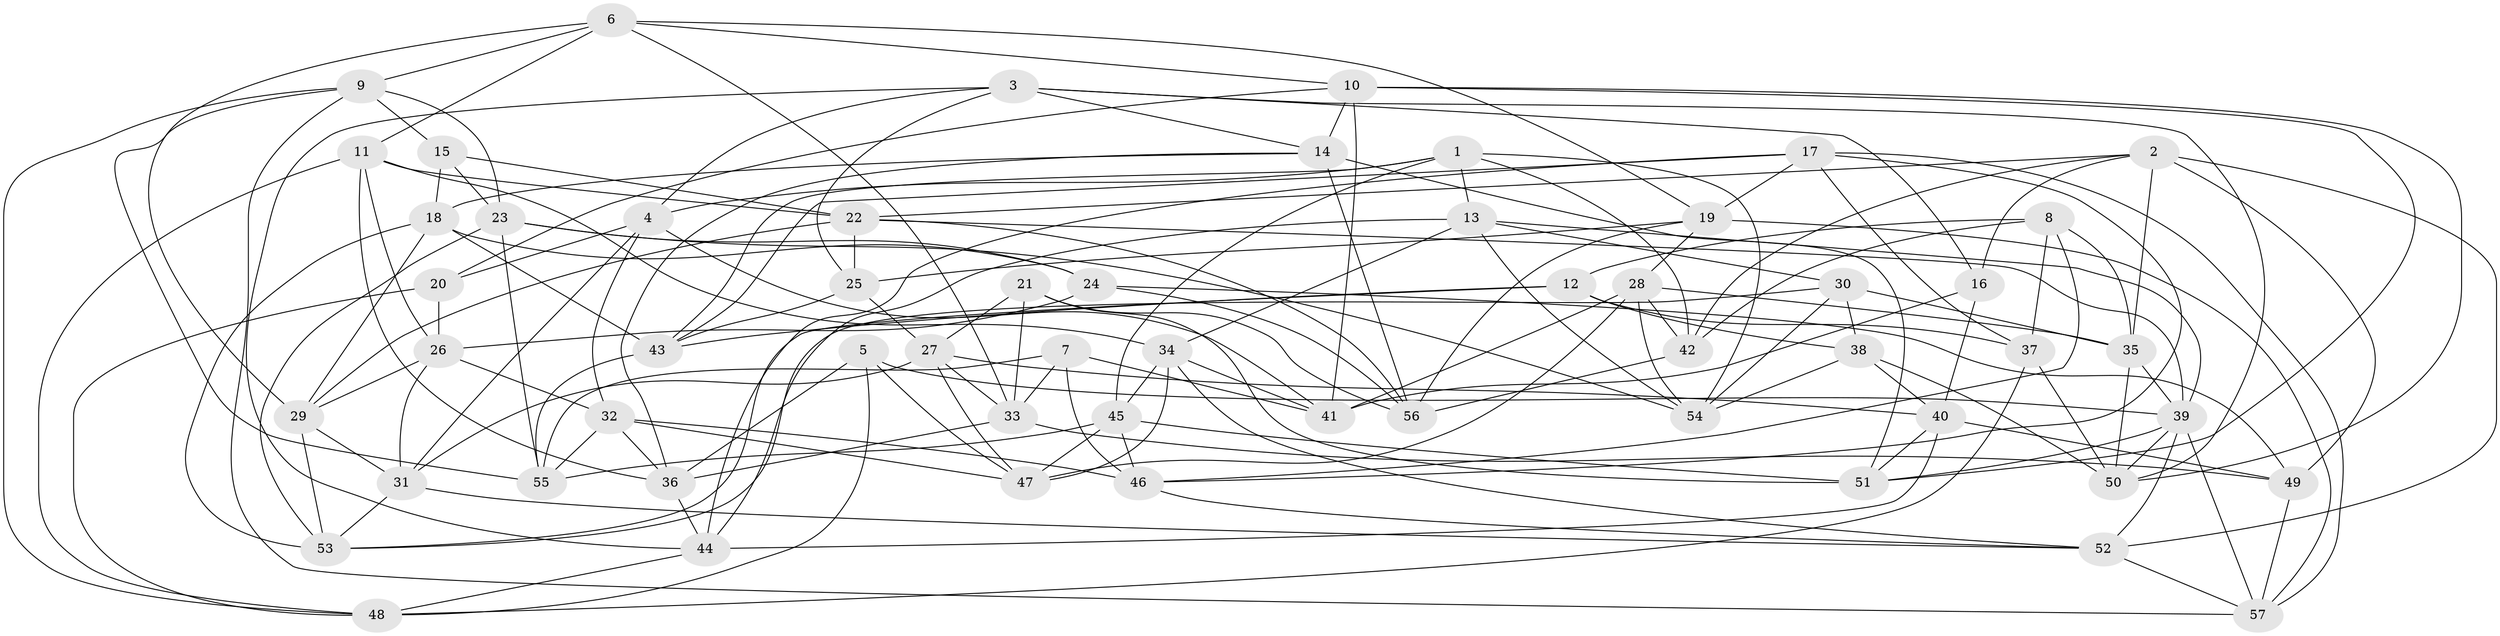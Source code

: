 // original degree distribution, {4: 1.0}
// Generated by graph-tools (version 1.1) at 2025/50/03/09/25 03:50:49]
// undirected, 57 vertices, 162 edges
graph export_dot {
graph [start="1"]
  node [color=gray90,style=filled];
  1;
  2;
  3;
  4;
  5;
  6;
  7;
  8;
  9;
  10;
  11;
  12;
  13;
  14;
  15;
  16;
  17;
  18;
  19;
  20;
  21;
  22;
  23;
  24;
  25;
  26;
  27;
  28;
  29;
  30;
  31;
  32;
  33;
  34;
  35;
  36;
  37;
  38;
  39;
  40;
  41;
  42;
  43;
  44;
  45;
  46;
  47;
  48;
  49;
  50;
  51;
  52;
  53;
  54;
  55;
  56;
  57;
  1 -- 4 [weight=1.0];
  1 -- 13 [weight=1.0];
  1 -- 42 [weight=1.0];
  1 -- 43 [weight=1.0];
  1 -- 45 [weight=1.0];
  1 -- 54 [weight=1.0];
  2 -- 16 [weight=1.0];
  2 -- 22 [weight=1.0];
  2 -- 35 [weight=1.0];
  2 -- 42 [weight=1.0];
  2 -- 49 [weight=1.0];
  2 -- 52 [weight=1.0];
  3 -- 4 [weight=1.0];
  3 -- 14 [weight=1.0];
  3 -- 16 [weight=1.0];
  3 -- 25 [weight=1.0];
  3 -- 44 [weight=1.0];
  3 -- 50 [weight=1.0];
  4 -- 20 [weight=1.0];
  4 -- 31 [weight=1.0];
  4 -- 32 [weight=1.0];
  4 -- 41 [weight=1.0];
  5 -- 36 [weight=1.0];
  5 -- 39 [weight=1.0];
  5 -- 47 [weight=1.0];
  5 -- 48 [weight=1.0];
  6 -- 9 [weight=1.0];
  6 -- 10 [weight=1.0];
  6 -- 11 [weight=1.0];
  6 -- 19 [weight=1.0];
  6 -- 29 [weight=1.0];
  6 -- 33 [weight=1.0];
  7 -- 33 [weight=1.0];
  7 -- 41 [weight=1.0];
  7 -- 46 [weight=1.0];
  7 -- 55 [weight=1.0];
  8 -- 12 [weight=1.0];
  8 -- 35 [weight=1.0];
  8 -- 37 [weight=1.0];
  8 -- 42 [weight=2.0];
  8 -- 46 [weight=1.0];
  9 -- 15 [weight=1.0];
  9 -- 23 [weight=1.0];
  9 -- 48 [weight=1.0];
  9 -- 55 [weight=1.0];
  9 -- 57 [weight=1.0];
  10 -- 14 [weight=1.0];
  10 -- 20 [weight=1.0];
  10 -- 41 [weight=1.0];
  10 -- 50 [weight=1.0];
  10 -- 51 [weight=1.0];
  11 -- 22 [weight=1.0];
  11 -- 26 [weight=1.0];
  11 -- 34 [weight=1.0];
  11 -- 36 [weight=1.0];
  11 -- 48 [weight=1.0];
  12 -- 37 [weight=2.0];
  12 -- 38 [weight=1.0];
  12 -- 43 [weight=1.0];
  12 -- 53 [weight=1.0];
  13 -- 30 [weight=1.0];
  13 -- 34 [weight=1.0];
  13 -- 39 [weight=1.0];
  13 -- 44 [weight=1.0];
  13 -- 54 [weight=1.0];
  14 -- 18 [weight=1.0];
  14 -- 36 [weight=1.0];
  14 -- 51 [weight=1.0];
  14 -- 56 [weight=1.0];
  15 -- 18 [weight=1.0];
  15 -- 22 [weight=1.0];
  15 -- 23 [weight=1.0];
  16 -- 40 [weight=1.0];
  16 -- 41 [weight=1.0];
  17 -- 19 [weight=1.0];
  17 -- 37 [weight=1.0];
  17 -- 43 [weight=1.0];
  17 -- 44 [weight=1.0];
  17 -- 46 [weight=1.0];
  17 -- 57 [weight=1.0];
  18 -- 24 [weight=1.0];
  18 -- 29 [weight=1.0];
  18 -- 43 [weight=1.0];
  18 -- 53 [weight=1.0];
  19 -- 25 [weight=1.0];
  19 -- 28 [weight=1.0];
  19 -- 56 [weight=1.0];
  19 -- 57 [weight=1.0];
  20 -- 26 [weight=1.0];
  20 -- 48 [weight=1.0];
  21 -- 27 [weight=1.0];
  21 -- 33 [weight=1.0];
  21 -- 51 [weight=1.0];
  21 -- 56 [weight=1.0];
  22 -- 25 [weight=2.0];
  22 -- 29 [weight=1.0];
  22 -- 39 [weight=1.0];
  22 -- 56 [weight=1.0];
  23 -- 24 [weight=1.0];
  23 -- 53 [weight=1.0];
  23 -- 54 [weight=1.0];
  23 -- 55 [weight=1.0];
  24 -- 26 [weight=1.0];
  24 -- 49 [weight=2.0];
  24 -- 56 [weight=1.0];
  25 -- 27 [weight=1.0];
  25 -- 43 [weight=1.0];
  26 -- 29 [weight=1.0];
  26 -- 31 [weight=1.0];
  26 -- 32 [weight=1.0];
  27 -- 31 [weight=1.0];
  27 -- 33 [weight=1.0];
  27 -- 40 [weight=1.0];
  27 -- 47 [weight=1.0];
  28 -- 35 [weight=1.0];
  28 -- 41 [weight=1.0];
  28 -- 42 [weight=1.0];
  28 -- 47 [weight=1.0];
  28 -- 54 [weight=1.0];
  29 -- 31 [weight=1.0];
  29 -- 53 [weight=1.0];
  30 -- 35 [weight=1.0];
  30 -- 38 [weight=2.0];
  30 -- 53 [weight=1.0];
  30 -- 54 [weight=1.0];
  31 -- 52 [weight=1.0];
  31 -- 53 [weight=1.0];
  32 -- 36 [weight=1.0];
  32 -- 46 [weight=1.0];
  32 -- 47 [weight=1.0];
  32 -- 55 [weight=1.0];
  33 -- 36 [weight=1.0];
  33 -- 49 [weight=1.0];
  34 -- 41 [weight=1.0];
  34 -- 45 [weight=1.0];
  34 -- 47 [weight=1.0];
  34 -- 52 [weight=1.0];
  35 -- 39 [weight=1.0];
  35 -- 50 [weight=1.0];
  36 -- 44 [weight=1.0];
  37 -- 48 [weight=1.0];
  37 -- 50 [weight=1.0];
  38 -- 40 [weight=1.0];
  38 -- 50 [weight=1.0];
  38 -- 54 [weight=1.0];
  39 -- 50 [weight=1.0];
  39 -- 51 [weight=1.0];
  39 -- 52 [weight=1.0];
  39 -- 57 [weight=1.0];
  40 -- 44 [weight=1.0];
  40 -- 49 [weight=1.0];
  40 -- 51 [weight=1.0];
  42 -- 56 [weight=1.0];
  43 -- 55 [weight=1.0];
  44 -- 48 [weight=1.0];
  45 -- 46 [weight=1.0];
  45 -- 47 [weight=1.0];
  45 -- 51 [weight=1.0];
  45 -- 55 [weight=1.0];
  46 -- 52 [weight=1.0];
  49 -- 57 [weight=1.0];
  52 -- 57 [weight=1.0];
}
